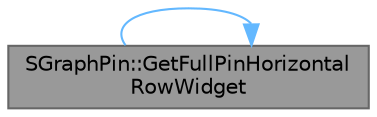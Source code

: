 digraph "SGraphPin::GetFullPinHorizontalRowWidget"
{
 // INTERACTIVE_SVG=YES
 // LATEX_PDF_SIZE
  bgcolor="transparent";
  edge [fontname=Helvetica,fontsize=10,labelfontname=Helvetica,labelfontsize=10];
  node [fontname=Helvetica,fontsize=10,shape=box,height=0.2,width=0.4];
  rankdir="LR";
  Node1 [id="Node000001",label="SGraphPin::GetFullPinHorizontal\lRowWidget",height=0.2,width=0.4,color="gray40", fillcolor="grey60", style="filled", fontcolor="black",tooltip="Retrieves the full horizontal box that contains the pin's row content."];
  Node1 -> Node1 [id="edge1_Node000001_Node000001",color="steelblue1",style="solid",tooltip=" "];
}
